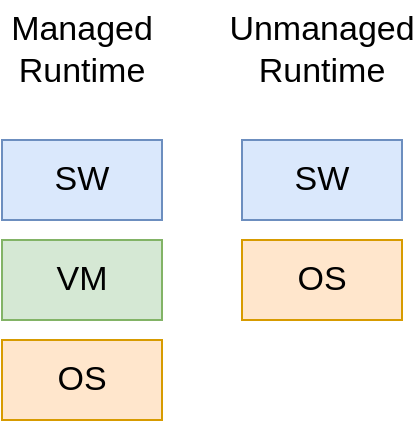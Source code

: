 <mxfile version="19.0.3" type="device" pages="10"><diagram id="izaUPgno_ymGSktb4wJl" name="Page-1"><mxGraphModel dx="1422" dy="857" grid="1" gridSize="10" guides="1" tooltips="1" connect="1" arrows="1" fold="1" page="1" pageScale="1" pageWidth="850" pageHeight="1100" math="0" shadow="0"><root><mxCell id="0"/><mxCell id="1" parent="0"/><mxCell id="yVQbixhU0yS7Zi44GAGX-1" value="&lt;font style=&quot;font-size: 17px;&quot;&gt;SW&lt;/font&gt;" style="rounded=0;whiteSpace=wrap;html=1;fillColor=#dae8fc;strokeColor=#6c8ebf;" parent="1" vertex="1"><mxGeometry x="180" y="110" width="80" height="40" as="geometry"/></mxCell><mxCell id="yVQbixhU0yS7Zi44GAGX-3" value="&lt;span style=&quot;font-size: 17px;&quot;&gt;VM&lt;/span&gt;" style="rounded=0;whiteSpace=wrap;html=1;fillColor=#d5e8d4;strokeColor=#82b366;" parent="1" vertex="1"><mxGeometry x="180" y="160" width="80" height="40" as="geometry"/></mxCell><mxCell id="yVQbixhU0yS7Zi44GAGX-4" value="&lt;span style=&quot;font-size: 17px;&quot;&gt;OS&lt;/span&gt;" style="rounded=0;whiteSpace=wrap;html=1;fillColor=#ffe6cc;strokeColor=#d79b00;" parent="1" vertex="1"><mxGeometry x="180" y="210" width="80" height="40" as="geometry"/></mxCell><mxCell id="yVQbixhU0yS7Zi44GAGX-5" value="&lt;font style=&quot;font-size: 17px;&quot;&gt;SW&lt;/font&gt;" style="rounded=0;whiteSpace=wrap;html=1;fillColor=#dae8fc;strokeColor=#6c8ebf;" parent="1" vertex="1"><mxGeometry x="300" y="110" width="80" height="40" as="geometry"/></mxCell><mxCell id="yVQbixhU0yS7Zi44GAGX-7" value="&lt;span style=&quot;font-size: 17px;&quot;&gt;OS&lt;/span&gt;" style="rounded=0;whiteSpace=wrap;html=1;fillColor=#ffe6cc;strokeColor=#d79b00;" parent="1" vertex="1"><mxGeometry x="300" y="160" width="80" height="40" as="geometry"/></mxCell><mxCell id="yVQbixhU0yS7Zi44GAGX-8" value="Managed Runtime" style="text;html=1;strokeColor=none;fillColor=none;align=center;verticalAlign=middle;whiteSpace=wrap;rounded=0;fontSize=17;" parent="1" vertex="1"><mxGeometry x="190" y="40" width="60" height="50" as="geometry"/></mxCell><mxCell id="yVQbixhU0yS7Zi44GAGX-9" value="Unmanaged Runtime" style="text;html=1;strokeColor=none;fillColor=none;align=center;verticalAlign=middle;whiteSpace=wrap;rounded=0;fontSize=17;" parent="1" vertex="1"><mxGeometry x="310" y="40" width="60" height="50" as="geometry"/></mxCell></root></mxGraphModel></diagram><diagram id="83IVMrsmvM8WRGm_93kI" name="Page-2"><mxGraphModel dx="813" dy="490" grid="1" gridSize="10" guides="1" tooltips="1" connect="1" arrows="1" fold="1" page="1" pageScale="1" pageWidth="850" pageHeight="1100" math="0" shadow="0"><root><mxCell id="0"/><mxCell id="1" parent="0"/><mxCell id="S_bVpUV4PtHQy-DP60Z_-1" value="&lt;font style=&quot;font-size: 20px;&quot;&gt;.kt&lt;/font&gt;" style="shape=note;whiteSpace=wrap;html=1;backgroundOutline=1;darkOpacity=0.05;fontSize=17;" vertex="1" parent="1"><mxGeometry x="200" y="440" width="80" height="100" as="geometry"/></mxCell><mxCell id="S_bVpUV4PtHQy-DP60Z_-2" value="&lt;font style=&quot;font-size: 17px;&quot;&gt;.class&lt;/font&gt;" style="rounded=0;whiteSpace=wrap;html=1;fillColor=#dae8fc;strokeColor=#6c8ebf;" vertex="1" parent="1"><mxGeometry x="200" y="560" width="80" height="40" as="geometry"/></mxCell><mxCell id="S_bVpUV4PtHQy-DP60Z_-3" value="&lt;span style=&quot;font-size: 17px;&quot;&gt;JVM&lt;/span&gt;" style="rounded=0;whiteSpace=wrap;html=1;fillColor=#d5e8d4;strokeColor=#82b366;" vertex="1" parent="1"><mxGeometry x="200" y="610" width="80" height="40" as="geometry"/></mxCell><mxCell id="S_bVpUV4PtHQy-DP60Z_-4" value="&lt;span style=&quot;font-size: 17px;&quot;&gt;OS&lt;/span&gt;" style="rounded=0;whiteSpace=wrap;html=1;fillColor=#ffe6cc;strokeColor=#d79b00;" vertex="1" parent="1"><mxGeometry x="200" y="660" width="80" height="40" as="geometry"/></mxCell><mxCell id="S_bVpUV4PtHQy-DP60Z_-5" value="" style="curved=1;endArrow=classic;html=1;rounded=0;fontSize=20;entryX=1;entryY=0.5;entryDx=0;entryDy=0;exitX=0;exitY=0;exitDx=80;exitDy=65;exitPerimeter=0;" edge="1" parent="1" source="S_bVpUV4PtHQy-DP60Z_-1" target="S_bVpUV4PtHQy-DP60Z_-2"><mxGeometry width="50" height="50" relative="1" as="geometry"><mxPoint x="320" y="670" as="sourcePoint"/><mxPoint x="370" y="620" as="targetPoint"/><Array as="points"><mxPoint x="320" y="500"/><mxPoint x="330" y="550"/><mxPoint x="320" y="590"/></Array></mxGeometry></mxCell><mxCell id="S_bVpUV4PtHQy-DP60Z_-6" value="Compile" style="text;html=1;strokeColor=none;fillColor=none;align=center;verticalAlign=middle;whiteSpace=wrap;rounded=0;fontSize=20;" vertex="1" parent="1"><mxGeometry x="340" y="530" width="60" height="30" as="geometry"/></mxCell></root></mxGraphModel></diagram><diagram id="D_FKGr9llE_L6-KQGINF" name="Page-3"><mxGraphModel dx="1185" dy="714" grid="1" gridSize="10" guides="1" tooltips="1" connect="1" arrows="1" fold="1" page="1" pageScale="1" pageWidth="850" pageHeight="1100" math="0" shadow="0"><root><mxCell id="0"/><mxCell id="1" parent="0"/><mxCell id="aJv4l1FEYTu9EcfvEURr-11" value="" style="rounded=0;whiteSpace=wrap;html=1;fontSize=20;fillColor=#d5e8d4;strokeColor=#82b366;" vertex="1" parent="1"><mxGeometry x="160" y="220" width="260" height="120" as="geometry"/></mxCell><mxCell id="8G6YKG85c2TWPDbghF3T-2" value="App.c" style="shape=note;whiteSpace=wrap;html=1;backgroundOutline=1;darkOpacity=0.05;fontSize=20;" vertex="1" parent="1"><mxGeometry x="120" y="90" width="80" height="100" as="geometry"/></mxCell><mxCell id="8G6YKG85c2TWPDbghF3T-3" value="Point.c" style="shape=note;whiteSpace=wrap;html=1;backgroundOutline=1;darkOpacity=0.05;fontSize=20;" vertex="1" parent="1"><mxGeometry x="360" y="90" width="80" height="100" as="geometry"/></mxCell><mxCell id="8G6YKG85c2TWPDbghF3T-4" value="Point.h" style="shape=note;whiteSpace=wrap;html=1;backgroundOutline=1;darkOpacity=0.05;fontSize=20;" vertex="1" parent="1"><mxGeometry x="240" y="90" width="80" height="100" as="geometry"/></mxCell><mxCell id="8G6YKG85c2TWPDbghF3T-5" value="App.o" style="shape=note;whiteSpace=wrap;html=1;backgroundOutline=1;darkOpacity=0.05;fontSize=20;" vertex="1" parent="1"><mxGeometry x="180" y="230" width="80" height="100" as="geometry"/></mxCell><mxCell id="8G6YKG85c2TWPDbghF3T-6" value="Point.o" style="shape=note;whiteSpace=wrap;html=1;backgroundOutline=1;darkOpacity=0.05;fontSize=20;" vertex="1" parent="1"><mxGeometry x="310" y="230" width="80" height="100" as="geometry"/></mxCell><mxCell id="8G6YKG85c2TWPDbghF3T-7" value="a.out" style="shape=note;whiteSpace=wrap;html=1;backgroundOutline=1;darkOpacity=0.05;fontSize=20;" vertex="1" parent="1"><mxGeometry x="250" y="380" width="80" height="100" as="geometry"/></mxCell><mxCell id="aJv4l1FEYTu9EcfvEURr-1" value="&lt;span style=&quot;font-size: 17px;&quot;&gt;OS&lt;/span&gt;" style="rounded=0;whiteSpace=wrap;html=1;fillColor=#ffe6cc;strokeColor=#d79b00;" vertex="1" parent="1"><mxGeometry x="250" y="500" width="80" height="40" as="geometry"/></mxCell><mxCell id="aJv4l1FEYTu9EcfvEURr-2" value="" style="endArrow=classic;html=1;rounded=0;fontSize=20;" edge="1" parent="1" source="8G6YKG85c2TWPDbghF3T-2" target="8G6YKG85c2TWPDbghF3T-5"><mxGeometry width="50" height="50" relative="1" as="geometry"><mxPoint x="410" y="350" as="sourcePoint"/><mxPoint x="460" y="300" as="targetPoint"/></mxGeometry></mxCell><mxCell id="aJv4l1FEYTu9EcfvEURr-3" value="" style="endArrow=classic;html=1;rounded=0;fontSize=20;entryX=0.5;entryY=0;entryDx=0;entryDy=0;entryPerimeter=0;" edge="1" parent="1" source="8G6YKG85c2TWPDbghF3T-4" target="8G6YKG85c2TWPDbghF3T-5"><mxGeometry width="50" height="50" relative="1" as="geometry"><mxPoint x="191.429" y="200" as="sourcePoint"/><mxPoint x="208.571" y="240" as="targetPoint"/></mxGeometry></mxCell><mxCell id="aJv4l1FEYTu9EcfvEURr-4" value="" style="endArrow=classic;html=1;rounded=0;fontSize=20;entryX=0.5;entryY=0;entryDx=0;entryDy=0;entryPerimeter=0;" edge="1" parent="1" source="8G6YKG85c2TWPDbghF3T-3" target="8G6YKG85c2TWPDbghF3T-6"><mxGeometry width="50" height="50" relative="1" as="geometry"><mxPoint x="256.667" y="200" as="sourcePoint"/><mxPoint x="230" y="240" as="targetPoint"/></mxGeometry></mxCell><mxCell id="aJv4l1FEYTu9EcfvEURr-5" value="" style="endArrow=classic;html=1;rounded=0;fontSize=20;entryX=0;entryY=0;entryDx=25;entryDy=0;entryPerimeter=0;" edge="1" parent="1" source="8G6YKG85c2TWPDbghF3T-4" target="8G6YKG85c2TWPDbghF3T-6"><mxGeometry width="50" height="50" relative="1" as="geometry"><mxPoint x="191.429" y="200" as="sourcePoint"/><mxPoint x="208.571" y="240" as="targetPoint"/></mxGeometry></mxCell><mxCell id="aJv4l1FEYTu9EcfvEURr-6" value="" style="endArrow=classic;html=1;rounded=0;fontSize=20;entryX=0.5;entryY=0;entryDx=0;entryDy=0;entryPerimeter=0;" edge="1" parent="1" source="8G6YKG85c2TWPDbghF3T-6" target="8G6YKG85c2TWPDbghF3T-7"><mxGeometry width="50" height="50" relative="1" as="geometry"><mxPoint x="256.667" y="200" as="sourcePoint"/><mxPoint x="230" y="240" as="targetPoint"/></mxGeometry></mxCell><mxCell id="aJv4l1FEYTu9EcfvEURr-7" value="" style="endArrow=classic;html=1;rounded=0;fontSize=20;entryX=0;entryY=0;entryDx=25;entryDy=0;entryPerimeter=0;" edge="1" parent="1" source="8G6YKG85c2TWPDbghF3T-5" target="8G6YKG85c2TWPDbghF3T-7"><mxGeometry width="50" height="50" relative="1" as="geometry"><mxPoint x="322.5" y="340" as="sourcePoint"/><mxPoint x="300" y="370" as="targetPoint"/></mxGeometry></mxCell><mxCell id="aJv4l1FEYTu9EcfvEURr-8" value="gcc" style="text;html=1;strokeColor=none;fillColor=none;align=center;verticalAlign=middle;whiteSpace=wrap;rounded=0;fontSize=20;" vertex="1" parent="1"><mxGeometry x="182" y="190" width="60" height="30" as="geometry"/></mxCell><mxCell id="aJv4l1FEYTu9EcfvEURr-9" value="gcc" style="text;html=1;strokeColor=none;fillColor=none;align=center;verticalAlign=middle;whiteSpace=wrap;rounded=0;fontSize=20;" vertex="1" parent="1"><mxGeometry x="314" y="190" width="60" height="30" as="geometry"/></mxCell><mxCell id="aJv4l1FEYTu9EcfvEURr-10" value="Ligação estática" style="text;html=1;strokeColor=none;fillColor=none;align=center;verticalAlign=middle;whiteSpace=wrap;rounded=0;fontSize=20;" vertex="1" parent="1"><mxGeometry x="300" y="350" width="180" height="30" as="geometry"/></mxCell><mxCell id="aJv4l1FEYTu9EcfvEURr-12" value="IR" style="text;html=1;strokeColor=none;fillColor=none;align=center;verticalAlign=middle;whiteSpace=wrap;rounded=0;fontSize=20;" vertex="1" parent="1"><mxGeometry x="374" y="220" width="60" height="30" as="geometry"/></mxCell><mxCell id="aJv4l1FEYTu9EcfvEURr-13" value="" style="endArrow=classic;startArrow=classic;html=1;rounded=0;fontSize=20;" edge="1" parent="1"><mxGeometry width="50" height="50" relative="1" as="geometry"><mxPoint x="400" y="540" as="sourcePoint"/><mxPoint x="400" y="390" as="targetPoint"/></mxGeometry></mxCell><mxCell id="aJv4l1FEYTu9EcfvEURr-14" value="Execução" style="text;html=1;strokeColor=none;fillColor=none;align=center;verticalAlign=middle;whiteSpace=wrap;rounded=0;fontSize=20;" vertex="1" parent="1"><mxGeometry x="360" y="450" width="180" height="30" as="geometry"/></mxCell></root></mxGraphModel></diagram><diagram id="ACTA0ihVkx1WKsIviYsY" name="Page-4"><mxGraphModel dx="1422" dy="857" grid="1" gridSize="10" guides="1" tooltips="1" connect="1" arrows="1" fold="1" page="1" pageScale="1" pageWidth="850" pageHeight="1100" math="0" shadow="0"><root><mxCell id="0"/><mxCell id="1" parent="0"/><mxCell id="jFOwN3-p3vnFMKgzrpEX-2" value="App.kt" style="shape=note;whiteSpace=wrap;html=1;backgroundOutline=1;darkOpacity=0.05;fontSize=20;" parent="1" vertex="1"><mxGeometry x="240" y="90" width="80" height="100" as="geometry"/></mxCell><mxCell id="jFOwN3-p3vnFMKgzrpEX-3" value="Point.kt" style="shape=note;whiteSpace=wrap;html=1;backgroundOutline=1;darkOpacity=0.05;fontSize=20;" parent="1" vertex="1"><mxGeometry x="360" y="90" width="80" height="100" as="geometry"/></mxCell><mxCell id="jFOwN3-p3vnFMKgzrpEX-5" value="&lt;font style=&quot;font-size: 14px;&quot;&gt;AppKt.class&lt;/font&gt;" style="shape=note;whiteSpace=wrap;html=1;backgroundOutline=1;darkOpacity=0.05;fontSize=20;" parent="1" vertex="1"><mxGeometry x="310" y="380" width="80" height="100" as="geometry"/></mxCell><mxCell id="jFOwN3-p3vnFMKgzrpEX-6" value="&lt;font style=&quot;font-size: 13px;&quot;&gt;PointKt.class&lt;/font&gt;" style="shape=note;whiteSpace=wrap;html=1;backgroundOutline=1;darkOpacity=0.05;fontSize=20;" parent="1" vertex="1"><mxGeometry x="360" y="220" width="80" height="100" as="geometry"/></mxCell><mxCell id="jFOwN3-p3vnFMKgzrpEX-8" value="&lt;span style=&quot;font-size: 17px;&quot;&gt;OS&lt;/span&gt;" style="rounded=0;whiteSpace=wrap;html=1;fillColor=#ffe6cc;strokeColor=#d79b00;" parent="1" vertex="1"><mxGeometry x="310" y="540" width="80" height="40" as="geometry"/></mxCell><mxCell id="jFOwN3-p3vnFMKgzrpEX-11" value="" style="endArrow=classic;html=1;rounded=0;fontSize=20;entryX=0.5;entryY=0;entryDx=0;entryDy=0;entryPerimeter=0;" parent="1" source="jFOwN3-p3vnFMKgzrpEX-3" target="jFOwN3-p3vnFMKgzrpEX-6" edge="1"><mxGeometry width="50" height="50" relative="1" as="geometry"><mxPoint x="256.667" y="200" as="sourcePoint"/><mxPoint x="230" y="240" as="targetPoint"/></mxGeometry></mxCell><mxCell id="jFOwN3-p3vnFMKgzrpEX-17" value="Ligação dinâmica" style="text;html=1;strokeColor=none;fillColor=none;align=center;verticalAlign=middle;whiteSpace=wrap;rounded=0;fontSize=20;" parent="1" vertex="1"><mxGeometry x="360" y="340" width="180" height="30" as="geometry"/></mxCell><mxCell id="jFOwN3-p3vnFMKgzrpEX-19" value="" style="endArrow=classic;startArrow=classic;html=1;rounded=0;fontSize=20;" parent="1" edge="1"><mxGeometry width="50" height="50" relative="1" as="geometry"><mxPoint x="580" y="580" as="sourcePoint"/><mxPoint x="580" y="340" as="targetPoint"/></mxGeometry></mxCell><mxCell id="jFOwN3-p3vnFMKgzrpEX-20" value="Execução" style="text;html=1;strokeColor=none;fillColor=none;align=center;verticalAlign=middle;whiteSpace=wrap;rounded=0;fontSize=20;" parent="1" vertex="1"><mxGeometry x="570" y="450" width="120" height="30" as="geometry"/></mxCell><mxCell id="TgGFpcO7uJ6ZQIyd05as-1" value="&lt;span style=&quot;font-size: 17px;&quot;&gt;JVM&lt;/span&gt;" style="rounded=0;whiteSpace=wrap;html=1;fillColor=#d5e8d4;strokeColor=#82b366;" parent="1" vertex="1"><mxGeometry x="310" y="490" width="80" height="40" as="geometry"/></mxCell><mxCell id="TgGFpcO7uJ6ZQIyd05as-2" value="kotlinc" style="text;html=1;align=center;verticalAlign=middle;resizable=0;points=[];autosize=1;strokeColor=none;fillColor=none;fontSize=20;" parent="1" vertex="1"><mxGeometry x="400" y="190" width="70" height="30" as="geometry"/></mxCell><mxCell id="TgGFpcO7uJ6ZQIyd05as-4" value="" style="endArrow=classic;html=1;rounded=0;fontSize=13;" parent="1" source="jFOwN3-p3vnFMKgzrpEX-2" target="jFOwN3-p3vnFMKgzrpEX-5" edge="1"><mxGeometry width="50" height="50" relative="1" as="geometry"><mxPoint x="450" y="430" as="sourcePoint"/><mxPoint x="500" y="380" as="targetPoint"/></mxGeometry></mxCell><mxCell id="TgGFpcO7uJ6ZQIyd05as-5" value="" style="endArrow=classic;html=1;rounded=0;fontSize=13;entryX=0.5;entryY=0;entryDx=0;entryDy=0;entryPerimeter=0;" parent="1" source="jFOwN3-p3vnFMKgzrpEX-6" target="jFOwN3-p3vnFMKgzrpEX-5" edge="1"><mxGeometry width="50" height="50" relative="1" as="geometry"><mxPoint x="302.069" y="200.0" as="sourcePoint"/><mxPoint x="347.931" y="390.0" as="targetPoint"/></mxGeometry></mxCell></root></mxGraphModel></diagram><diagram id="t9X3mA-Jb4M4s1xYHS5j" name="Page-5"><mxGraphModel dx="1422" dy="857" grid="1" gridSize="10" guides="1" tooltips="1" connect="1" arrows="1" fold="1" page="1" pageScale="1" pageWidth="850" pageHeight="1100" math="0" shadow="0"><root><mxCell id="0"/><mxCell id="1" parent="0"/><mxCell id="xVRgSHTz-TVHaXXz8VwK-1" value="KClass" style="rounded=0;whiteSpace=wrap;html=1;" parent="1" vertex="1"><mxGeometry x="160" y="40" width="120" height="40" as="geometry"/></mxCell><mxCell id="xVRgSHTz-TVHaXXz8VwK-2" value="KCallable" style="rounded=0;whiteSpace=wrap;html=1;" parent="1" vertex="1"><mxGeometry x="160" y="120" width="120" height="40" as="geometry"/></mxCell><mxCell id="xVRgSHTz-TVHaXXz8VwK-3" value="KProperty" style="rounded=0;whiteSpace=wrap;html=1;" parent="1" vertex="1"><mxGeometry x="80" y="200" width="120" height="40" as="geometry"/></mxCell><mxCell id="xVRgSHTz-TVHaXXz8VwK-4" value="KFunction" style="rounded=0;whiteSpace=wrap;html=1;" parent="1" vertex="1"><mxGeometry x="240" y="200" width="120" height="40" as="geometry"/></mxCell><mxCell id="xVRgSHTz-TVHaXXz8VwK-5" value="KParameter" style="rounded=0;whiteSpace=wrap;html=1;" parent="1" vertex="1"><mxGeometry x="240" y="280" width="120" height="40" as="geometry"/></mxCell><mxCell id="xVRgSHTz-TVHaXXz8VwK-6" value="" style="endArrow=open;html=1;rounded=0;endFill=0;" parent="1" source="xVRgSHTz-TVHaXXz8VwK-1" target="xVRgSHTz-TVHaXXz8VwK-2" edge="1"><mxGeometry width="50" height="50" relative="1" as="geometry"><mxPoint x="210" y="180" as="sourcePoint"/><mxPoint x="260" y="130" as="targetPoint"/></mxGeometry></mxCell><mxCell id="xVRgSHTz-TVHaXXz8VwK-7" value="" style="endArrow=open;html=1;rounded=0;endFill=0;" parent="1" source="xVRgSHTz-TVHaXXz8VwK-4" target="xVRgSHTz-TVHaXXz8VwK-5" edge="1"><mxGeometry width="50" height="50" relative="1" as="geometry"><mxPoint x="230" y="90.0" as="sourcePoint"/><mxPoint x="230" y="130" as="targetPoint"/></mxGeometry></mxCell><mxCell id="xVRgSHTz-TVHaXXz8VwK-8" value="" style="endArrow=block;html=1;rounded=0;endFill=1;" parent="1" source="xVRgSHTz-TVHaXXz8VwK-2" target="xVRgSHTz-TVHaXXz8VwK-3" edge="1"><mxGeometry width="50" height="50" relative="1" as="geometry"><mxPoint x="210" y="180" as="sourcePoint"/><mxPoint x="230" y="130" as="targetPoint"/></mxGeometry></mxCell><mxCell id="xVRgSHTz-TVHaXXz8VwK-9" value="" style="endArrow=block;html=1;rounded=0;endFill=1;" parent="1" source="xVRgSHTz-TVHaXXz8VwK-2" target="xVRgSHTz-TVHaXXz8VwK-4" edge="1"><mxGeometry width="50" height="50" relative="1" as="geometry"><mxPoint x="210" y="170" as="sourcePoint"/><mxPoint x="170" y="210" as="targetPoint"/></mxGeometry></mxCell><mxCell id="xVRgSHTz-TVHaXXz8VwK-10" value="" style="endArrow=open;html=1;rounded=0;endFill=0;" parent="1" edge="1"><mxGeometry width="50" height="50" relative="1" as="geometry"><mxPoint x="80" y="290.0" as="sourcePoint"/><mxPoint x="110" y="290" as="targetPoint"/><Array as="points"><mxPoint x="100" y="290"/></Array></mxGeometry></mxCell><mxCell id="xVRgSHTz-TVHaXXz8VwK-11" value="" style="endArrow=block;html=1;rounded=0;endFill=1;" parent="1" edge="1"><mxGeometry width="50" height="50" relative="1" as="geometry"><mxPoint x="80" y="310" as="sourcePoint"/><mxPoint x="110" y="310" as="targetPoint"/></mxGeometry></mxCell><mxCell id="xVRgSHTz-TVHaXXz8VwK-12" value="&lt;font style=&quot;font-size: 10px;&quot;&gt;Associação (&quot;têm&quot;)&lt;/font&gt;" style="text;html=1;align=left;verticalAlign=middle;resizable=0;points=[];autosize=1;strokeColor=none;fillColor=none;" parent="1" vertex="1"><mxGeometry x="115" y="280" width="100" height="20" as="geometry"/></mxCell><mxCell id="xVRgSHTz-TVHaXXz8VwK-13" value="&lt;font style=&quot;font-size: 10px;&quot;&gt;Herança&lt;/font&gt;" style="text;html=1;align=left;verticalAlign=middle;resizable=0;points=[];autosize=1;strokeColor=none;fillColor=none;" parent="1" vertex="1"><mxGeometry x="115" y="300" width="50" height="20" as="geometry"/></mxCell></root></mxGraphModel></diagram><diagram id="rT0QKbih_MKT0ZAMeTzR" name="Page-6"><mxGraphModel dx="813" dy="490" grid="1" gridSize="10" guides="1" tooltips="1" connect="1" arrows="1" fold="1" page="1" pageScale="1" pageWidth="850" pageHeight="1100" math="0" shadow="0"><root><mxCell id="0"/><mxCell id="1" parent="0"/><mxCell id="YfEz3GibCT5xEMAZ-tp9-1" value="JavaFile" style="rounded=0;whiteSpace=wrap;html=1;" vertex="1" parent="1"><mxGeometry x="160" y="40" width="120" height="40" as="geometry"/></mxCell><mxCell id="YfEz3GibCT5xEMAZ-tp9-2" value="TypeSpec" style="rounded=0;whiteSpace=wrap;html=1;" vertex="1" parent="1"><mxGeometry x="160" y="120" width="120" height="40" as="geometry"/></mxCell><mxCell id="YfEz3GibCT5xEMAZ-tp9-3" value="FieldSpec" style="rounded=0;whiteSpace=wrap;html=1;" vertex="1" parent="1"><mxGeometry x="80" y="200" width="120" height="40" as="geometry"/></mxCell><mxCell id="YfEz3GibCT5xEMAZ-tp9-4" value="MethodSpec" style="rounded=0;whiteSpace=wrap;html=1;" vertex="1" parent="1"><mxGeometry x="240" y="200" width="120" height="40" as="geometry"/></mxCell><mxCell id="YfEz3GibCT5xEMAZ-tp9-5" value="ParameterSpec" style="rounded=0;whiteSpace=wrap;html=1;" vertex="1" parent="1"><mxGeometry x="240" y="280" width="120" height="40" as="geometry"/></mxCell><mxCell id="YfEz3GibCT5xEMAZ-tp9-6" value="" style="endArrow=open;html=1;rounded=0;endFill=0;" edge="1" parent="1" source="YfEz3GibCT5xEMAZ-tp9-1" target="YfEz3GibCT5xEMAZ-tp9-2"><mxGeometry width="50" height="50" relative="1" as="geometry"><mxPoint x="210" y="180" as="sourcePoint"/><mxPoint x="260" y="130" as="targetPoint"/></mxGeometry></mxCell><mxCell id="YfEz3GibCT5xEMAZ-tp9-7" value="" style="endArrow=open;html=1;rounded=0;endFill=0;" edge="1" parent="1" source="YfEz3GibCT5xEMAZ-tp9-4" target="YfEz3GibCT5xEMAZ-tp9-5"><mxGeometry width="50" height="50" relative="1" as="geometry"><mxPoint x="230" y="90.0" as="sourcePoint"/><mxPoint x="230" y="130" as="targetPoint"/></mxGeometry></mxCell><mxCell id="YfEz3GibCT5xEMAZ-tp9-8" value="" style="endArrow=open;html=1;rounded=0;endFill=0;" edge="1" parent="1" source="YfEz3GibCT5xEMAZ-tp9-2" target="YfEz3GibCT5xEMAZ-tp9-3"><mxGeometry width="50" height="50" relative="1" as="geometry"><mxPoint x="210" y="180" as="sourcePoint"/><mxPoint x="230" y="130" as="targetPoint"/></mxGeometry></mxCell><mxCell id="YfEz3GibCT5xEMAZ-tp9-9" value="" style="endArrow=open;html=1;rounded=0;endFill=0;" edge="1" parent="1" source="YfEz3GibCT5xEMAZ-tp9-2" target="YfEz3GibCT5xEMAZ-tp9-4"><mxGeometry width="50" height="50" relative="1" as="geometry"><mxPoint x="210" y="170" as="sourcePoint"/><mxPoint x="170" y="210" as="targetPoint"/></mxGeometry></mxCell><mxCell id="YfEz3GibCT5xEMAZ-tp9-10" value="" style="endArrow=open;html=1;rounded=0;endFill=0;" edge="1" parent="1"><mxGeometry width="50" height="50" relative="1" as="geometry"><mxPoint x="80" y="270" as="sourcePoint"/><mxPoint x="110" y="270" as="targetPoint"/><Array as="points"><mxPoint x="100" y="270"/></Array></mxGeometry></mxCell><mxCell id="YfEz3GibCT5xEMAZ-tp9-11" value="" style="endArrow=block;html=1;rounded=0;endFill=1;" edge="1" parent="1"><mxGeometry width="50" height="50" relative="1" as="geometry"><mxPoint x="80" y="290" as="sourcePoint"/><mxPoint x="110" y="290" as="targetPoint"/></mxGeometry></mxCell><mxCell id="YfEz3GibCT5xEMAZ-tp9-12" value="&lt;font style=&quot;font-size: 10px;&quot;&gt;Associação (&quot;têm&quot;)&lt;/font&gt;" style="text;html=1;align=left;verticalAlign=middle;resizable=0;points=[];autosize=1;strokeColor=none;fillColor=none;" vertex="1" parent="1"><mxGeometry x="115" y="260" width="100" height="20" as="geometry"/></mxCell><mxCell id="YfEz3GibCT5xEMAZ-tp9-13" value="&lt;font style=&quot;font-size: 10px;&quot;&gt;Herança&lt;/font&gt;" style="text;html=1;align=left;verticalAlign=middle;resizable=0;points=[];autosize=1;strokeColor=none;fillColor=none;" vertex="1" parent="1"><mxGeometry x="115" y="280" width="50" height="20" as="geometry"/></mxCell><mxCell id="YfEz3GibCT5xEMAZ-tp9-14" value="&lt;font style=&quot;font-size: 15px;&quot;&gt;*&lt;/font&gt;" style="text;html=1;align=center;verticalAlign=middle;resizable=0;points=[];autosize=1;strokeColor=none;fillColor=none;" vertex="1" parent="1"><mxGeometry x="155" y="180" width="20" height="20" as="geometry"/></mxCell><mxCell id="YfEz3GibCT5xEMAZ-tp9-16" value="&lt;font style=&quot;font-size: 15px;&quot;&gt;*&lt;/font&gt;" style="text;html=1;align=center;verticalAlign=middle;resizable=0;points=[];autosize=1;strokeColor=none;fillColor=none;" vertex="1" parent="1"><mxGeometry x="265" y="179" width="20" height="20" as="geometry"/></mxCell><mxCell id="YfEz3GibCT5xEMAZ-tp9-18" value="&lt;font style=&quot;font-size: 15px;&quot;&gt;*&lt;/font&gt;" style="text;html=1;align=center;verticalAlign=middle;resizable=0;points=[];autosize=1;strokeColor=none;fillColor=none;" vertex="1" parent="1"><mxGeometry x="300" y="260" width="20" height="20" as="geometry"/></mxCell><mxCell id="YfEz3GibCT5xEMAZ-tp9-19" value="&lt;font style=&quot;font-size: 15px;&quot;&gt;*&lt;/font&gt;" style="text;html=1;align=center;verticalAlign=middle;resizable=0;points=[];autosize=1;strokeColor=none;fillColor=none;" vertex="1" parent="1"><mxGeometry x="80" y="300" width="20" height="20" as="geometry"/></mxCell><mxCell id="YfEz3GibCT5xEMAZ-tp9-20" value="&lt;font style=&quot;font-size: 10px;&quot;&gt;0 ou N&lt;/font&gt;" style="text;html=1;align=left;verticalAlign=middle;resizable=0;points=[];autosize=1;strokeColor=none;fillColor=none;" vertex="1" parent="1"><mxGeometry x="115" y="300" width="40" height="20" as="geometry"/></mxCell></root></mxGraphModel></diagram><diagram id="SRREC1jr3QWzfwR1pr1o" name="Page-7"><mxGraphModel dx="677" dy="408" grid="1" gridSize="10" guides="1" tooltips="1" connect="1" arrows="1" fold="1" page="1" pageScale="1" pageWidth="850" pageHeight="1100" math="0" shadow="0"><root><mxCell id="0"/><mxCell id="1" parent="0"/><mxCell id="GNS-ofwSR7O4tv51dpPt-2" value="" style="rounded=0;whiteSpace=wrap;html=1;fontSize=15;fillColor=#ffe6cc;strokeColor=#d79b00;" vertex="1" parent="1"><mxGeometry x="200" y="200" width="80" height="120" as="geometry"/></mxCell><mxCell id="GNS-ofwSR7O4tv51dpPt-25" value="" style="rounded=0;whiteSpace=wrap;html=1;fontSize=15;" vertex="1" parent="1"><mxGeometry x="200" y="230" width="80" height="40" as="geometry"/></mxCell><mxCell id="GNS-ofwSR7O4tv51dpPt-4" value="" style="rounded=0;whiteSpace=wrap;html=1;fontSize=15;fillColor=#d5e8d4;strokeColor=#82b366;" vertex="1" parent="1"><mxGeometry x="320" y="200" width="80" height="120" as="geometry"/></mxCell><mxCell id="GNS-ofwSR7O4tv51dpPt-18" value="" style="rounded=0;whiteSpace=wrap;html=1;fontSize=15;" vertex="1" parent="1"><mxGeometry x="320" y="230" width="80" height="40" as="geometry"/></mxCell><mxCell id="GNS-ofwSR7O4tv51dpPt-3" value="Stack" style="text;html=1;align=center;verticalAlign=middle;resizable=0;points=[];autosize=1;strokeColor=none;fillColor=none;fontSize=15;" vertex="1" parent="1"><mxGeometry x="215" y="170" width="50" height="20" as="geometry"/></mxCell><mxCell id="GNS-ofwSR7O4tv51dpPt-5" value="Heap" style="text;html=1;align=center;verticalAlign=middle;resizable=0;points=[];autosize=1;strokeColor=none;fillColor=none;fontSize=15;" vertex="1" parent="1"><mxGeometry x="335" y="170" width="50" height="20" as="geometry"/></mxCell><mxCell id="GNS-ofwSR7O4tv51dpPt-6" value="" style="endArrow=none;html=1;rounded=0;fontSize=15;exitX=0;exitY=0.25;exitDx=0;exitDy=0;entryX=1;entryY=0.25;entryDx=0;entryDy=0;" edge="1" parent="1" source="GNS-ofwSR7O4tv51dpPt-2" target="GNS-ofwSR7O4tv51dpPt-2"><mxGeometry width="50" height="50" relative="1" as="geometry"><mxPoint x="320" y="280" as="sourcePoint"/><mxPoint x="370" y="230" as="targetPoint"/></mxGeometry></mxCell><mxCell id="GNS-ofwSR7O4tv51dpPt-7" value="" style="endArrow=none;html=1;rounded=0;fontSize=15;exitX=0;exitY=0.25;exitDx=0;exitDy=0;entryX=1;entryY=0.25;entryDx=0;entryDy=0;" edge="1" parent="1"><mxGeometry width="50" height="50" relative="1" as="geometry"><mxPoint x="200" y="250" as="sourcePoint"/><mxPoint x="280" y="250" as="targetPoint"/></mxGeometry></mxCell><mxCell id="GNS-ofwSR7O4tv51dpPt-8" value="" style="endArrow=none;html=1;rounded=0;fontSize=15;exitX=0;exitY=0.25;exitDx=0;exitDy=0;entryX=1;entryY=0.25;entryDx=0;entryDy=0;" edge="1" parent="1"><mxGeometry width="50" height="50" relative="1" as="geometry"><mxPoint x="200" y="270" as="sourcePoint"/><mxPoint x="280" y="270" as="targetPoint"/></mxGeometry></mxCell><mxCell id="GNS-ofwSR7O4tv51dpPt-10" value="v" style="text;html=1;align=center;verticalAlign=middle;resizable=0;points=[];autosize=1;strokeColor=none;fillColor=none;fontSize=15;" vertex="1" parent="1"><mxGeometry x="180" y="230" width="20" height="20" as="geometry"/></mxCell><mxCell id="GNS-ofwSR7O4tv51dpPt-11" value="b" style="text;html=1;align=center;verticalAlign=middle;resizable=0;points=[];autosize=1;strokeColor=none;fillColor=none;fontSize=15;" vertex="1" parent="1"><mxGeometry x="180" y="250" width="20" height="20" as="geometry"/></mxCell><mxCell id="GNS-ofwSR7O4tv51dpPt-12" value="" style="endArrow=none;html=1;rounded=0;fontSize=15;exitX=0;exitY=0.25;exitDx=0;exitDy=0;entryX=1;entryY=0.25;entryDx=0;entryDy=0;" edge="1" parent="1"><mxGeometry width="50" height="50" relative="1" as="geometry"><mxPoint x="320" y="230" as="sourcePoint"/><mxPoint x="400" y="230" as="targetPoint"/></mxGeometry></mxCell><mxCell id="GNS-ofwSR7O4tv51dpPt-13" value="" style="endArrow=none;html=1;rounded=0;fontSize=15;exitX=0;exitY=0.25;exitDx=0;exitDy=0;entryX=1;entryY=0.25;entryDx=0;entryDy=0;" edge="1" parent="1"><mxGeometry width="50" height="50" relative="1" as="geometry"><mxPoint x="320.0" y="249.52" as="sourcePoint"/><mxPoint x="400" y="249.52" as="targetPoint"/></mxGeometry></mxCell><mxCell id="GNS-ofwSR7O4tv51dpPt-14" value="" style="endArrow=none;html=1;rounded=0;fontSize=15;exitX=0;exitY=0.25;exitDx=0;exitDy=0;entryX=1;entryY=0.25;entryDx=0;entryDy=0;" edge="1" parent="1"><mxGeometry width="50" height="50" relative="1" as="geometry"><mxPoint x="320.0" y="270" as="sourcePoint"/><mxPoint x="400" y="270" as="targetPoint"/></mxGeometry></mxCell><mxCell id="GNS-ofwSR7O4tv51dpPt-15" value=":Foo" style="text;html=1;align=center;verticalAlign=middle;resizable=0;points=[];autosize=1;strokeColor=none;fillColor=none;fontSize=15;" vertex="1" parent="1"><mxGeometry x="335" y="230" width="50" height="20" as="geometry"/></mxCell><mxCell id="GNS-ofwSR7O4tv51dpPt-16" value="fields..." style="text;html=1;align=center;verticalAlign=middle;resizable=0;points=[];autosize=1;strokeColor=none;fillColor=none;fontSize=15;" vertex="1" parent="1"><mxGeometry x="335" y="250" width="60" height="20" as="geometry"/></mxCell><mxCell id="GNS-ofwSR7O4tv51dpPt-20" value="" style="endArrow=classic;html=1;rounded=0;fontSize=15;entryX=0;entryY=0.25;entryDx=0;entryDy=0;exitX=0.48;exitY=-0.021;exitDx=0;exitDy=0;exitPerimeter=0;" edge="1" parent="1" source="GNS-ofwSR7O4tv51dpPt-23" target="GNS-ofwSR7O4tv51dpPt-18"><mxGeometry width="50" height="50" relative="1" as="geometry"><mxPoint x="300" y="240" as="sourcePoint"/><mxPoint x="370" y="230" as="targetPoint"/></mxGeometry></mxCell><mxCell id="GNS-ofwSR7O4tv51dpPt-21" value="" style="ellipse;whiteSpace=wrap;html=1;aspect=fixed;fontSize=15;" vertex="1" parent="1"><mxGeometry x="NaN" y="NaN" height="NaN" as="geometry"/></mxCell><mxCell id="GNS-ofwSR7O4tv51dpPt-22" value="" style="shape=waypoint;sketch=0;size=6;pointerEvents=1;points=[];fillColor=none;resizable=0;rotatable=0;perimeter=centerPerimeter;snapToPoint=1;fontSize=15;" vertex="1" parent="1"><mxGeometry x="220" y="220" width="40" height="40" as="geometry"/></mxCell><mxCell id="GNS-ofwSR7O4tv51dpPt-23" value="" style="shape=waypoint;sketch=0;size=6;pointerEvents=1;points=[];fillColor=none;resizable=0;rotatable=0;perimeter=centerPerimeter;snapToPoint=1;fontSize=15;" vertex="1" parent="1"><mxGeometry x="220" y="240" width="40" height="40" as="geometry"/></mxCell><mxCell id="GNS-ofwSR7O4tv51dpPt-24" value="" style="endArrow=classic;html=1;rounded=0;fontSize=15;exitX=0.575;exitY=0.467;exitDx=0;exitDy=0;exitPerimeter=0;" edge="1" parent="1" source="GNS-ofwSR7O4tv51dpPt-22"><mxGeometry width="50" height="50" relative="1" as="geometry"><mxPoint x="250" y="270" as="sourcePoint"/><mxPoint x="320" y="240" as="targetPoint"/></mxGeometry></mxCell></root></mxGraphModel></diagram><diagram id="hTVWxwsEtLgOyMEg2ctD" name="Page-8"><mxGraphModel dx="569" dy="343" grid="1" gridSize="10" guides="1" tooltips="1" connect="1" arrows="1" fold="1" page="1" pageScale="1" pageWidth="850" pageHeight="1100" math="0" shadow="0"><root><mxCell id="0"/><mxCell id="1" parent="0"/><mxCell id="s3zKPvxxrrdxr3XFvfjt-1" value="" style="rounded=0;whiteSpace=wrap;html=1;fontSize=15;fillColor=#ffe6cc;strokeColor=#d79b00;" vertex="1" parent="1"><mxGeometry x="200" y="200" width="80" height="120" as="geometry"/></mxCell><mxCell id="s3zKPvxxrrdxr3XFvfjt-2" value="" style="rounded=0;whiteSpace=wrap;html=1;fontSize=15;" vertex="1" parent="1"><mxGeometry x="200" y="230" width="80" height="40" as="geometry"/></mxCell><mxCell id="s3zKPvxxrrdxr3XFvfjt-3" value="" style="rounded=0;whiteSpace=wrap;html=1;fontSize=15;fillColor=#d5e8d4;strokeColor=#82b366;" vertex="1" parent="1"><mxGeometry x="320" y="200" width="80" height="120" as="geometry"/></mxCell><mxCell id="s3zKPvxxrrdxr3XFvfjt-5" value="Stack" style="text;html=1;align=center;verticalAlign=middle;resizable=0;points=[];autosize=1;strokeColor=none;fillColor=none;fontSize=15;" vertex="1" parent="1"><mxGeometry x="215" y="170" width="50" height="20" as="geometry"/></mxCell><mxCell id="s3zKPvxxrrdxr3XFvfjt-6" value="Heap" style="text;html=1;align=center;verticalAlign=middle;resizable=0;points=[];autosize=1;strokeColor=none;fillColor=none;fontSize=15;" vertex="1" parent="1"><mxGeometry x="335" y="170" width="50" height="20" as="geometry"/></mxCell><mxCell id="s3zKPvxxrrdxr3XFvfjt-7" value="" style="endArrow=none;html=1;rounded=0;fontSize=15;exitX=0;exitY=0.25;exitDx=0;exitDy=0;entryX=1;entryY=0.25;entryDx=0;entryDy=0;" edge="1" parent="1" source="s3zKPvxxrrdxr3XFvfjt-1" target="s3zKPvxxrrdxr3XFvfjt-1"><mxGeometry width="50" height="50" relative="1" as="geometry"><mxPoint x="320" y="280" as="sourcePoint"/><mxPoint x="370" y="230" as="targetPoint"/></mxGeometry></mxCell><mxCell id="s3zKPvxxrrdxr3XFvfjt-8" value="" style="endArrow=none;html=1;rounded=0;fontSize=15;exitX=0;exitY=0.25;exitDx=0;exitDy=0;entryX=1;entryY=0.25;entryDx=0;entryDy=0;" edge="1" parent="1"><mxGeometry width="50" height="50" relative="1" as="geometry"><mxPoint x="200" y="250" as="sourcePoint"/><mxPoint x="280" y="250" as="targetPoint"/></mxGeometry></mxCell><mxCell id="s3zKPvxxrrdxr3XFvfjt-9" value="" style="endArrow=none;html=1;rounded=0;fontSize=15;exitX=0;exitY=0.25;exitDx=0;exitDy=0;entryX=1;entryY=0.25;entryDx=0;entryDy=0;" edge="1" parent="1"><mxGeometry width="50" height="50" relative="1" as="geometry"><mxPoint x="200" y="270" as="sourcePoint"/><mxPoint x="280" y="270" as="targetPoint"/></mxGeometry></mxCell><mxCell id="s3zKPvxxrrdxr3XFvfjt-10" value="v" style="text;html=1;align=center;verticalAlign=middle;resizable=0;points=[];autosize=1;strokeColor=none;fillColor=none;fontSize=15;" vertex="1" parent="1"><mxGeometry x="180" y="230" width="20" height="20" as="geometry"/></mxCell><mxCell id="s3zKPvxxrrdxr3XFvfjt-11" value="b" style="text;html=1;align=center;verticalAlign=middle;resizable=0;points=[];autosize=1;strokeColor=none;fillColor=none;fontSize=15;" vertex="1" parent="1"><mxGeometry x="180" y="250" width="20" height="20" as="geometry"/></mxCell><mxCell id="s3zKPvxxrrdxr3XFvfjt-21" value="731" style="text;html=1;align=center;verticalAlign=middle;resizable=0;points=[];autosize=1;strokeColor=none;fillColor=none;fontSize=15;" vertex="1" parent="1"><mxGeometry x="220" y="230" width="40" height="20" as="geometry"/></mxCell><mxCell id="s3zKPvxxrrdxr3XFvfjt-22" value="731" style="text;html=1;align=center;verticalAlign=middle;resizable=0;points=[];autosize=1;strokeColor=none;fillColor=none;fontSize=15;" vertex="1" parent="1"><mxGeometry x="220" y="250" width="40" height="20" as="geometry"/></mxCell></root></mxGraphModel></diagram><diagram id="f6fnQl-lkc_Vkmq3vkLi" name="Page-9"><mxGraphModel dx="813" dy="490" grid="1" gridSize="10" guides="1" tooltips="1" connect="1" arrows="1" fold="1" page="1" pageScale="1" pageWidth="850" pageHeight="1100" math="0" shadow="0"><root><mxCell id="0"/><mxCell id="1" parent="0"/><mxCell id="hgLHsenjI_qq17UET8T7-4" style="edgeStyle=orthogonalEdgeStyle;rounded=0;orthogonalLoop=1;jettySize=auto;html=1;entryX=0;entryY=0.5;entryDx=0;entryDy=0;fontSize=15;endArrow=open;endFill=0;" edge="1" parent="1" source="hgLHsenjI_qq17UET8T7-1" target="hgLHsenjI_qq17UET8T7-2"><mxGeometry relative="1" as="geometry"/></mxCell><mxCell id="hgLHsenjI_qq17UET8T7-1" value="Data&lt;br&gt;Source" style="rounded=0;whiteSpace=wrap;html=1;fontSize=15;fillColor=#fff2cc;strokeColor=#d6b656;" vertex="1" parent="1"><mxGeometry x="120" y="200" width="120" height="60" as="geometry"/></mxCell><mxCell id="hgLHsenjI_qq17UET8T7-5" style="edgeStyle=orthogonalEdgeStyle;rounded=0;orthogonalLoop=1;jettySize=auto;html=1;entryX=0;entryY=0.5;entryDx=0;entryDy=0;fontSize=15;endArrow=open;endFill=0;" edge="1" parent="1" source="hgLHsenjI_qq17UET8T7-2" target="hgLHsenjI_qq17UET8T7-3"><mxGeometry relative="1" as="geometry"/></mxCell><mxCell id="hgLHsenjI_qq17UET8T7-2" value="Intermediate&lt;br&gt;Operations *" style="rounded=0;whiteSpace=wrap;html=1;fontSize=15;fillColor=#dae8fc;strokeColor=#6c8ebf;" vertex="1" parent="1"><mxGeometry x="280" y="200" width="120" height="60" as="geometry"/></mxCell><mxCell id="hgLHsenjI_qq17UET8T7-3" value="Terminal&lt;br&gt;Operation" style="rounded=0;whiteSpace=wrap;html=1;fontSize=15;fillColor=#d5e8d4;strokeColor=#82b366;" vertex="1" parent="1"><mxGeometry x="440" y="200" width="120" height="60" as="geometry"/></mxCell></root></mxGraphModel></diagram><diagram id="cH55D4Hb3Ann6uTIhTqJ" name="Page-10"><mxGraphModel dx="677" dy="408" grid="1" gridSize="10" guides="1" tooltips="1" connect="1" arrows="1" fold="1" page="1" pageScale="1" pageWidth="850" pageHeight="1100" math="0" shadow="0"><root><mxCell id="0"/><mxCell id="1" parent="0"/><mxCell id="EpoT3ZaE2zPFJefk-zsd-1" value="Eden" style="rounded=0;whiteSpace=wrap;html=1;fontSize=15;fillColor=#dae8fc;strokeColor=#6c8ebf;" vertex="1" parent="1"><mxGeometry x="240" y="320" width="210" height="40" as="geometry"/></mxCell><mxCell id="EpoT3ZaE2zPFJefk-zsd-2" value="Survivor 0" style="rounded=0;whiteSpace=wrap;html=1;fontSize=15;fillColor=#d5e8d4;strokeColor=#82b366;" vertex="1" parent="1"><mxGeometry x="240" y="370" width="100" height="40" as="geometry"/></mxCell><mxCell id="EpoT3ZaE2zPFJefk-zsd-4" value="Survivor 1" style="rounded=0;whiteSpace=wrap;html=1;fontSize=15;fillColor=#d5e8d4;strokeColor=#82b366;" vertex="1" parent="1"><mxGeometry x="350" y="370" width="100" height="40" as="geometry"/></mxCell></root></mxGraphModel></diagram></mxfile>